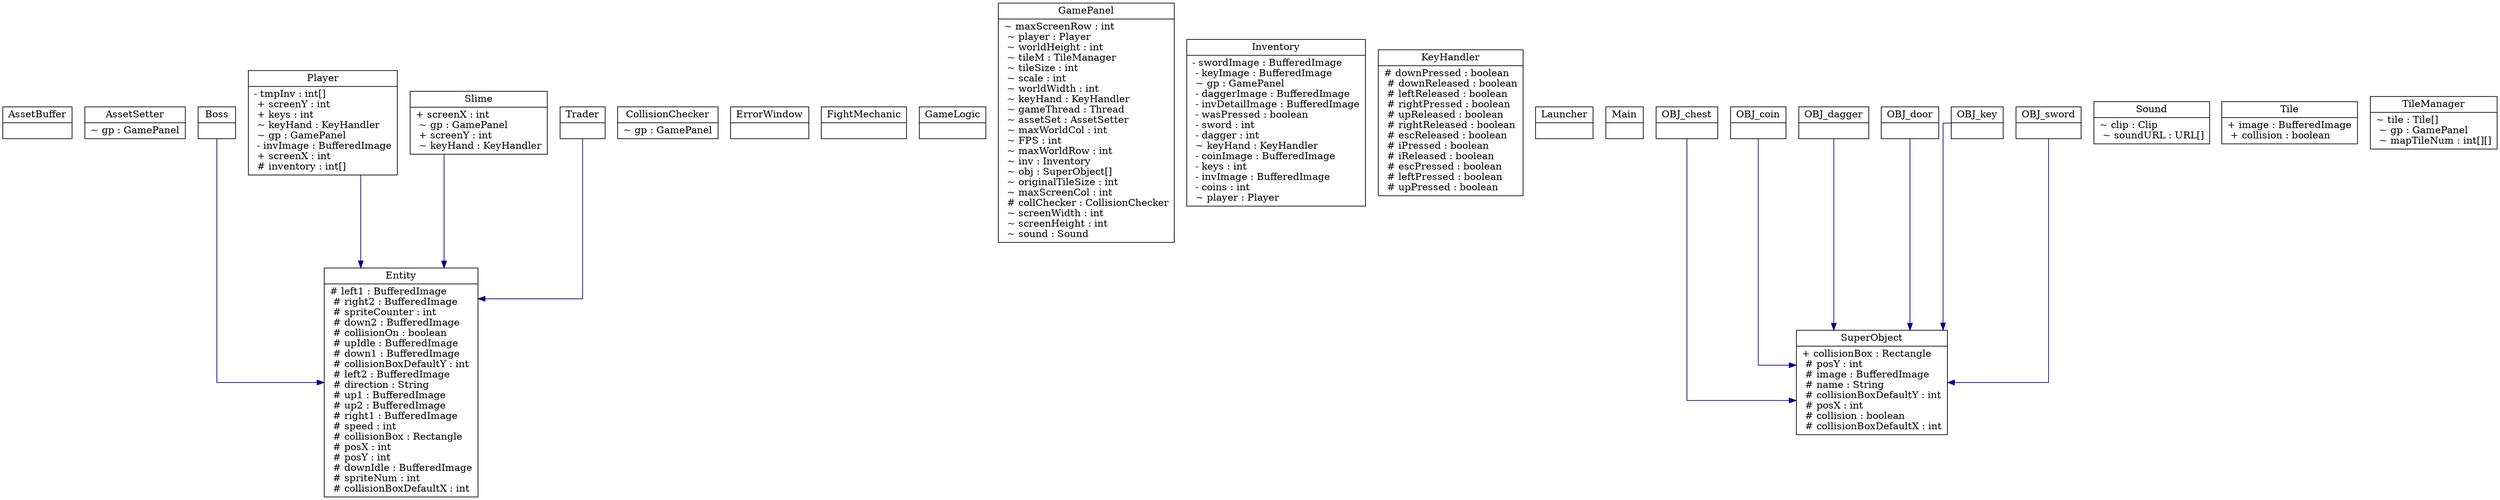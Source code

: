 digraph "package" {

splines  = ortho;
fontname = "Inconsolata";

node [colorscheme = ylgnbu4];
edge [colorscheme = dark28, dir = both];

AssetBuffer      [shape = record, pos = "-1.569,4.231!"    , label = "{ AssetBuffer |  }"];
AssetSetter      [shape = record, pos = "-1.576,3.341!"    , label = "{ AssetSetter | ~ gp : GamePanel\l }"];
Boss             [shape = record, pos = "7.918,6.526!"     , label = "{ Boss |  }"];
CollisionChecker [shape = record, pos = "1.065,2.840!"     , label = "{ CollisionChecker | ~ gp : GamePanel\l }"];
Entity           [shape = record, pos = "3.495,13.861!"    , label = "{ Entity | # left1 : BufferedImage\l # right2 : BufferedImage\l # spriteCounter : int\l # down2 : BufferedImage\l # collisionOn : boolean\l # upIdle : BufferedImage\l # down1 : BufferedImage\l # collisionBoxDefaultY : int\l # left2 : BufferedImage\l # direction : String\l # up1 : BufferedImage\l # up2 : BufferedImage\l # right1 : BufferedImage\l # speed : int\l # collisionBox : Rectangle\l # posX : int\l # posY : int\l # downIdle : BufferedImage\l # spriteNum : int\l # collisionBoxDefaultX : int\l }"];
ErrorWindow      [shape = record, pos = "6.755,3.578!"     , label = "{ ErrorWindow |  }"];
FightMechanic    [shape = record, pos = "-1.518,5.122!"    , label = "{ FightMechanic |  }"];
GameLogic        [shape = record, pos = "-1.518,5.894!"    , label = "{ GameLogic |  }"];
GamePanel        [shape = record, pos = "-1.518,13.861!"   , label = "{ GamePanel | ~ maxScreenRow : int\l ~ player : Player\l ~ worldHeight : int\l ~ tileM : TileManager\l ~ tileSize : int\l ~ scale : int\l ~ worldWidth : int\l ~ keyHand : KeyHandler\l ~ gameThread : Thread\l ~ assetSet : AssetSetter\l ~ maxWorldCol : int\l ~ FPS : int\l ~ maxWorldRow : int\l ~ inv : Inventory\l ~ obj : SuperObject[]\l ~ originalTileSize : int\l ~ maxScreenCol : int\l # collChecker : CollisionChecker\l ~ screenWidth : int\l ~ screenHeight : int\l ~ sound : Sound\l }"];
Inventory        [shape = record, pos = "17.096,6.319!"    , label = "{ Inventory | - swordImage : BufferedImage\l - keyImage : BufferedImage\l ~ gp : GamePanel\l - daggerImage : BufferedImage\l - invDetailImage : BufferedImage\l - wasPressed : boolean\l - sword : int\l - dagger : int\l ~ keyHand : KeyHandler\l - coinImage : BufferedImage\l - keys : int\l - invImage : BufferedImage\l - coins : int\l ~ player : Player\l }"];
KeyHandler       [shape = record, pos = "14.035,6.319!"    , label = "{ KeyHandler | # downPressed : boolean\l # downReleased : boolean\l # leftReleased : boolean\l # rightPressed : boolean\l # upReleased : boolean\l # rightReleased : boolean\l # escReleased : boolean\l # iPressed : boolean\l # iReleased : boolean\l # escPressed : boolean\l # leftPressed : boolean\l # upPressed : boolean\l }"];
Launcher         [shape = record, pos = "6.755,4.448!"     , label = "{ Launcher |  }"];
Main             [shape = record, pos = "6.755,5.283!"     , label = "{ Main |  }"];
OBJ_chest        [shape = record, pos = "12.386,7.438!"    , label = "{ OBJ_chest |  }"];
OBJ_coin         [shape = record, pos = "16.461,7.403!"    , label = "{ OBJ_coin |  }"];
OBJ_dagger       [shape = record, pos = "14.326,7.403!"    , label = "{ OBJ_dagger |  }"];
OBJ_door         [shape = record, pos = "10.465,7.403!"    , label = "{ OBJ_door |  }"];
OBJ_key          [shape = record, pos = "8.682,7.438!"     , label = "{ OBJ_key |  }"];
OBJ_sword        [shape = record, pos = "18.318,7.403!"    , label = "{ OBJ_sword |  }"];
Player           [shape = record, pos = "3.495,6.526!"     , label = "{ Player | - tmpInv : int[]\l + screenY : int\l + keys : int\l ~ keyHand : KeyHandler\l ~ gp : GamePanel\l - invImage : BufferedImage\l + screenX : int\l # inventory : int[]\l }"];
Slime            [shape = record, pos = "0.857,6.526!"     , label = "{ Slime | + screenX : int\l ~ gp : GamePanel\l + screenY : int\l ~ keyHand : KeyHandler\l }"];
Sound            [shape = record, pos = "1.065,4.231!"     , label = "{ Sound | ~ clip : Clip\l ~ soundURL : URL[]\l }"];
SuperObject      [shape = record, pos = "11.970,13.861!"   , label = "{ SuperObject | + collisionBox : Rectangle\l # posY : int\l # image : BufferedImage\l # name : String\l # collisionBoxDefaultY : int\l # posX : int\l # collision : boolean\l # collisionBoxDefaultX : int\l }"];
Tile             [shape = record, pos = "11.085,6.107!"    , label = "{ Tile | + image : BufferedImage\l + collision : boolean\l }"];
TileManager      [shape = record, pos = "11.252,4.638!"    , label = "{ TileManager | ~ tile : Tile[]\l ~ gp : GamePanel\l ~ mapTileNum : int[][]\l }"];
Trader           [shape = record, pos = "6.236,6.526!"     , label = "{ Trader |  }"];

Boss             -> Entity           [color = "#000082", style = solid , arrowtail = none    , arrowhead = normal  , taillabel = "", label = "", headlabel = ""];
OBJ_chest        -> SuperObject      [color = "#000082", style = solid , arrowtail = none    , arrowhead = normal  , taillabel = "", label = "", headlabel = ""];
OBJ_coin         -> SuperObject      [color = "#000082", style = solid , arrowtail = none    , arrowhead = normal  , taillabel = "", label = "", headlabel = ""];
OBJ_dagger       -> SuperObject      [color = "#000082", style = solid , arrowtail = none    , arrowhead = normal  , taillabel = "", label = "", headlabel = ""];
OBJ_door         -> SuperObject      [color = "#000082", style = solid , arrowtail = none    , arrowhead = normal  , taillabel = "", label = "", headlabel = ""];
OBJ_key          -> SuperObject      [color = "#000082", style = solid , arrowtail = none    , arrowhead = normal  , taillabel = "", label = "", headlabel = ""];
OBJ_sword        -> SuperObject      [color = "#000082", style = solid , arrowtail = none    , arrowhead = normal  , taillabel = "", label = "", headlabel = ""];
Player           -> Entity           [color = "#000082", style = solid , arrowtail = none    , arrowhead = normal  , taillabel = "", label = "", headlabel = ""];
Slime            -> Entity           [color = "#000082", style = solid , arrowtail = none    , arrowhead = normal  , taillabel = "", label = "", headlabel = ""];
Trader           -> Entity           [color = "#000082", style = solid , arrowtail = none    , arrowhead = normal  , taillabel = "", label = "", headlabel = ""];

}
